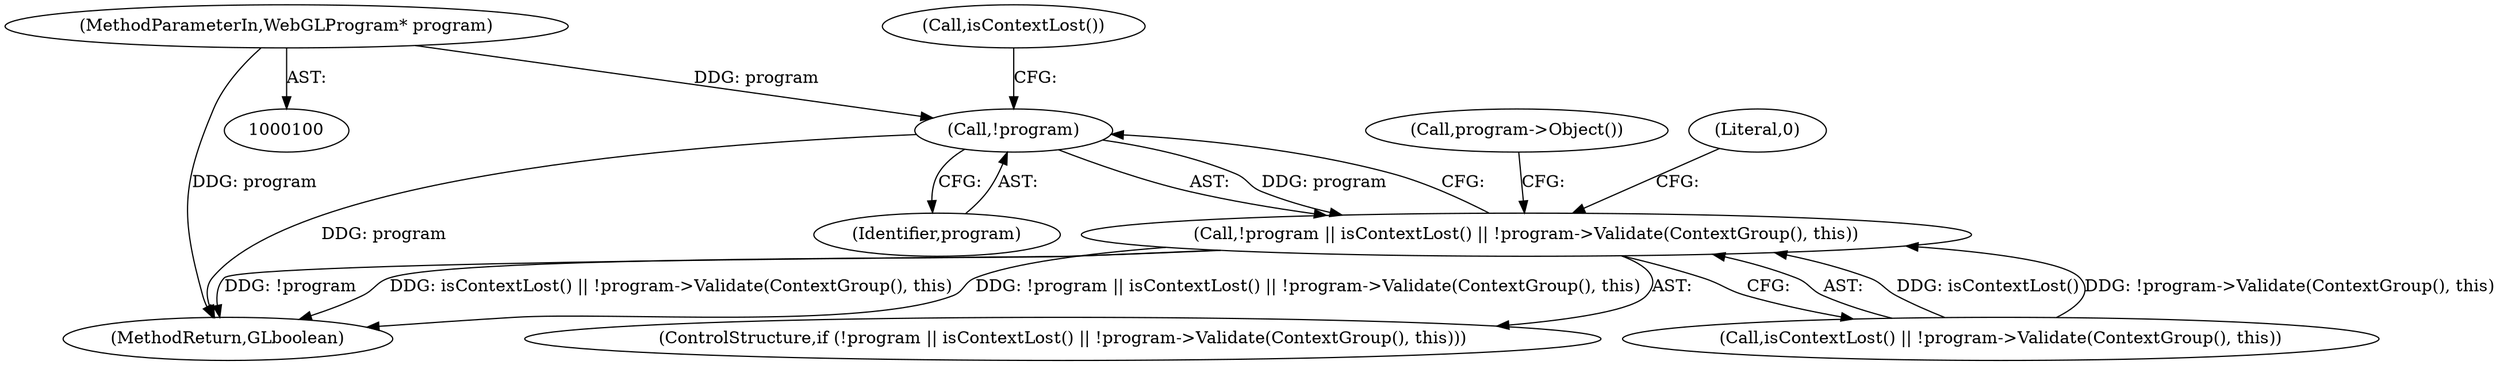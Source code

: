digraph "0_Chrome_98095c718d7580b5d6715e5bfd8698234ecb4470_7@pointer" {
"1000105" [label="(Call,!program)"];
"1000101" [label="(MethodParameterIn,WebGLProgram* program)"];
"1000104" [label="(Call,!program || isContextLost() || !program->Validate(ContextGroup(), this))"];
"1000104" [label="(Call,!program || isContextLost() || !program->Validate(ContextGroup(), this))"];
"1000118" [label="(MethodReturn,GLboolean)"];
"1000103" [label="(ControlStructure,if (!program || isContextLost() || !program->Validate(ContextGroup(), this)))"];
"1000107" [label="(Call,isContextLost() || !program->Validate(ContextGroup(), this))"];
"1000117" [label="(Call,program->Object())"];
"1000108" [label="(Call,isContextLost())"];
"1000105" [label="(Call,!program)"];
"1000106" [label="(Identifier,program)"];
"1000101" [label="(MethodParameterIn,WebGLProgram* program)"];
"1000114" [label="(Literal,0)"];
"1000105" -> "1000104"  [label="AST: "];
"1000105" -> "1000106"  [label="CFG: "];
"1000106" -> "1000105"  [label="AST: "];
"1000108" -> "1000105"  [label="CFG: "];
"1000104" -> "1000105"  [label="CFG: "];
"1000105" -> "1000118"  [label="DDG: program"];
"1000105" -> "1000104"  [label="DDG: program"];
"1000101" -> "1000105"  [label="DDG: program"];
"1000101" -> "1000100"  [label="AST: "];
"1000101" -> "1000118"  [label="DDG: program"];
"1000104" -> "1000103"  [label="AST: "];
"1000104" -> "1000107"  [label="CFG: "];
"1000107" -> "1000104"  [label="AST: "];
"1000114" -> "1000104"  [label="CFG: "];
"1000117" -> "1000104"  [label="CFG: "];
"1000104" -> "1000118"  [label="DDG: isContextLost() || !program->Validate(ContextGroup(), this)"];
"1000104" -> "1000118"  [label="DDG: !program || isContextLost() || !program->Validate(ContextGroup(), this)"];
"1000104" -> "1000118"  [label="DDG: !program"];
"1000107" -> "1000104"  [label="DDG: isContextLost()"];
"1000107" -> "1000104"  [label="DDG: !program->Validate(ContextGroup(), this)"];
}
